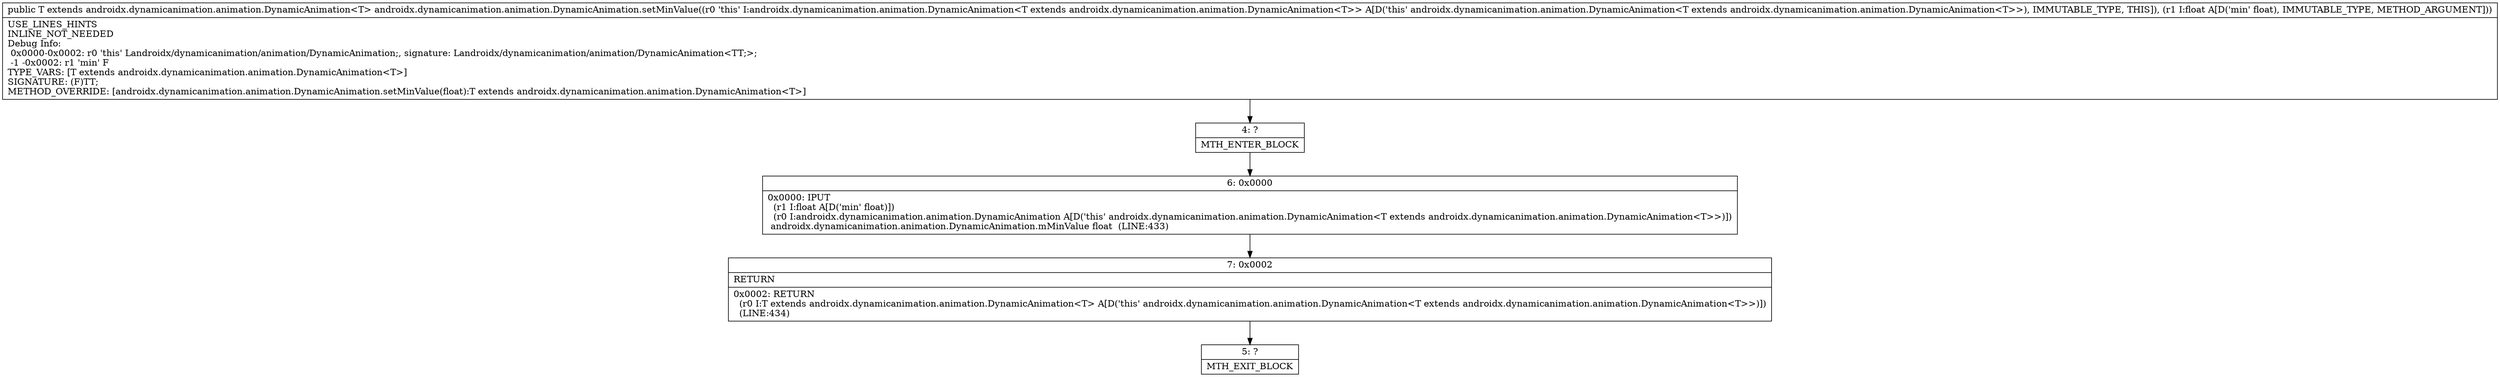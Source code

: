 digraph "CFG forandroidx.dynamicanimation.animation.DynamicAnimation.setMinValue(F)Landroidx\/dynamicanimation\/animation\/DynamicAnimation;" {
Node_4 [shape=record,label="{4\:\ ?|MTH_ENTER_BLOCK\l}"];
Node_6 [shape=record,label="{6\:\ 0x0000|0x0000: IPUT  \l  (r1 I:float A[D('min' float)])\l  (r0 I:androidx.dynamicanimation.animation.DynamicAnimation A[D('this' androidx.dynamicanimation.animation.DynamicAnimation\<T extends androidx.dynamicanimation.animation.DynamicAnimation\<T\>\>)])\l androidx.dynamicanimation.animation.DynamicAnimation.mMinValue float  (LINE:433)\l}"];
Node_7 [shape=record,label="{7\:\ 0x0002|RETURN\l|0x0002: RETURN  \l  (r0 I:T extends androidx.dynamicanimation.animation.DynamicAnimation\<T\> A[D('this' androidx.dynamicanimation.animation.DynamicAnimation\<T extends androidx.dynamicanimation.animation.DynamicAnimation\<T\>\>)])\l  (LINE:434)\l}"];
Node_5 [shape=record,label="{5\:\ ?|MTH_EXIT_BLOCK\l}"];
MethodNode[shape=record,label="{public T extends androidx.dynamicanimation.animation.DynamicAnimation\<T\> androidx.dynamicanimation.animation.DynamicAnimation.setMinValue((r0 'this' I:androidx.dynamicanimation.animation.DynamicAnimation\<T extends androidx.dynamicanimation.animation.DynamicAnimation\<T\>\> A[D('this' androidx.dynamicanimation.animation.DynamicAnimation\<T extends androidx.dynamicanimation.animation.DynamicAnimation\<T\>\>), IMMUTABLE_TYPE, THIS]), (r1 I:float A[D('min' float), IMMUTABLE_TYPE, METHOD_ARGUMENT]))  | USE_LINES_HINTS\lINLINE_NOT_NEEDED\lDebug Info:\l  0x0000\-0x0002: r0 'this' Landroidx\/dynamicanimation\/animation\/DynamicAnimation;, signature: Landroidx\/dynamicanimation\/animation\/DynamicAnimation\<TT;\>;\l  \-1 \-0x0002: r1 'min' F\lTYPE_VARS: [T extends androidx.dynamicanimation.animation.DynamicAnimation\<T\>]\lSIGNATURE: (F)TT;\lMETHOD_OVERRIDE: [androidx.dynamicanimation.animation.DynamicAnimation.setMinValue(float):T extends androidx.dynamicanimation.animation.DynamicAnimation\<T\>]\l}"];
MethodNode -> Node_4;Node_4 -> Node_6;
Node_6 -> Node_7;
Node_7 -> Node_5;
}

